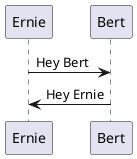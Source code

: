@startuml bert_and_ernie

Ernie->Bert : Hey Bert
Bert->Ernie : Hey Ernie

@enduml

@startuml palletizer

component box_pickup_application {
    
    [frame]
    () placement -r- frame

    [robot]
    [sensor]

    robot -> placement
    () input_0 -l- robot
    () output_0 -r- robot
    sensor -l-> input_0 : connected

    [cabinet]
    () "robot\npower" -- cabinet
    () "conveyor\npower" -d- cabinet
    cabinet --> placement
    robot --> "robot\npower"
    cabinet -r-> output_0
    
    [conveyor]
    () "sensor\nposition" - conveyor
    conveyor -> placement
    conveyor --> "conveyor\npower"
    sensor -> "sensor\nposition"
}

[building]
() energy -u- building
() location -u- building

frame -u-> location
cabinet -d-> energy

@enduml
